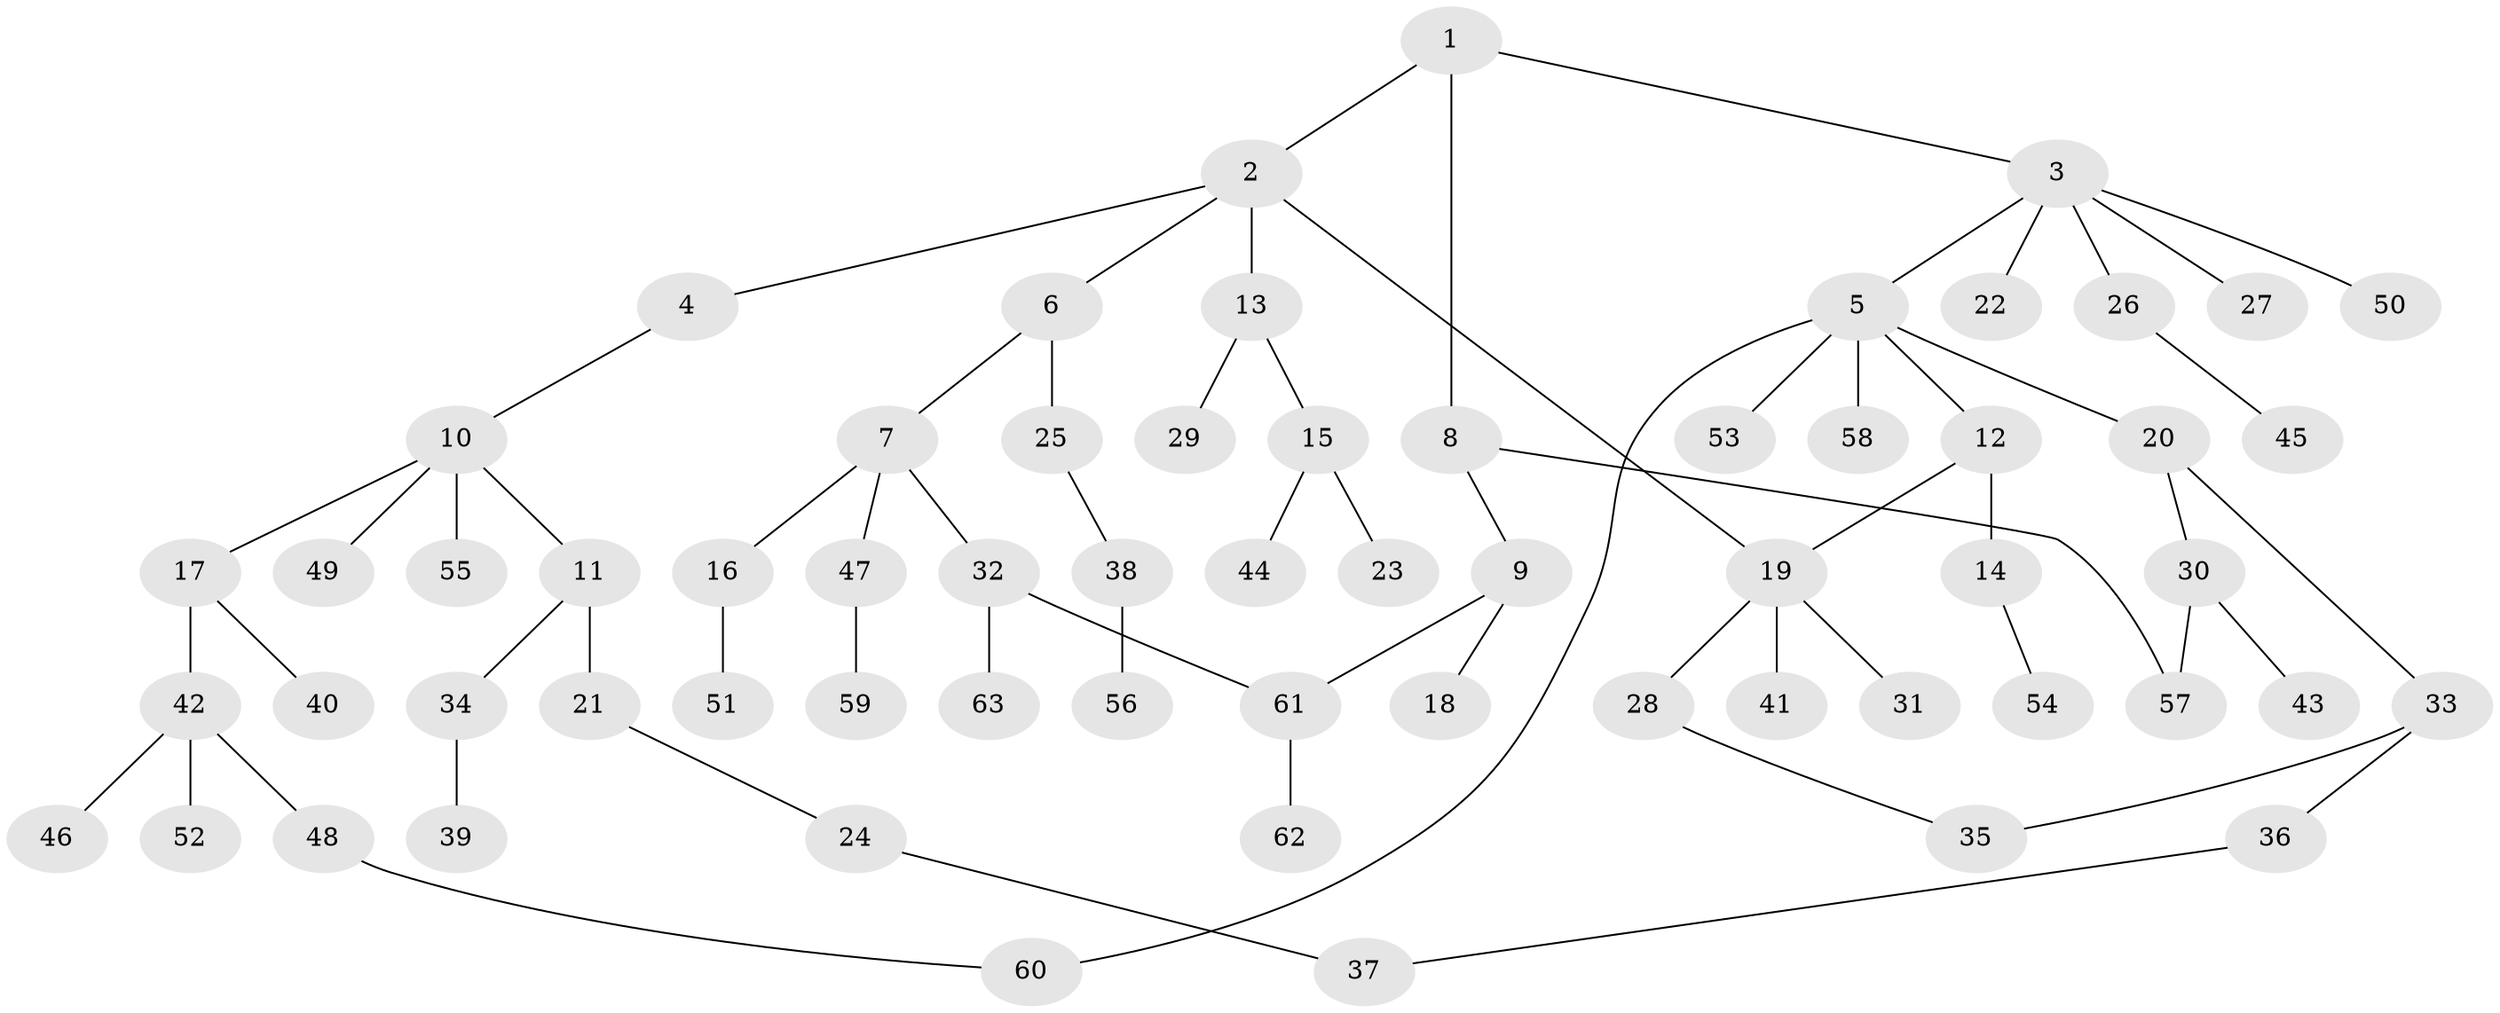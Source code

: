 // coarse degree distribution, {7: 0.045454545454545456, 5: 0.09090909090909091, 6: 0.045454545454545456, 3: 0.18181818181818182, 2: 0.22727272727272727, 1: 0.4090909090909091}
// Generated by graph-tools (version 1.1) at 2025/16/03/04/25 18:16:53]
// undirected, 63 vertices, 68 edges
graph export_dot {
graph [start="1"]
  node [color=gray90,style=filled];
  1;
  2;
  3;
  4;
  5;
  6;
  7;
  8;
  9;
  10;
  11;
  12;
  13;
  14;
  15;
  16;
  17;
  18;
  19;
  20;
  21;
  22;
  23;
  24;
  25;
  26;
  27;
  28;
  29;
  30;
  31;
  32;
  33;
  34;
  35;
  36;
  37;
  38;
  39;
  40;
  41;
  42;
  43;
  44;
  45;
  46;
  47;
  48;
  49;
  50;
  51;
  52;
  53;
  54;
  55;
  56;
  57;
  58;
  59;
  60;
  61;
  62;
  63;
  1 -- 2;
  1 -- 3;
  1 -- 8;
  2 -- 4;
  2 -- 6;
  2 -- 13;
  2 -- 19;
  3 -- 5;
  3 -- 22;
  3 -- 26;
  3 -- 27;
  3 -- 50;
  4 -- 10;
  5 -- 12;
  5 -- 20;
  5 -- 53;
  5 -- 58;
  5 -- 60;
  6 -- 7;
  6 -- 25;
  7 -- 16;
  7 -- 32;
  7 -- 47;
  8 -- 9;
  8 -- 57;
  9 -- 18;
  9 -- 61;
  10 -- 11;
  10 -- 17;
  10 -- 49;
  10 -- 55;
  11 -- 21;
  11 -- 34;
  12 -- 14;
  12 -- 19;
  13 -- 15;
  13 -- 29;
  14 -- 54;
  15 -- 23;
  15 -- 44;
  16 -- 51;
  17 -- 40;
  17 -- 42;
  19 -- 28;
  19 -- 31;
  19 -- 41;
  20 -- 30;
  20 -- 33;
  21 -- 24;
  24 -- 37;
  25 -- 38;
  26 -- 45;
  28 -- 35;
  30 -- 43;
  30 -- 57;
  32 -- 63;
  32 -- 61;
  33 -- 36;
  33 -- 35;
  34 -- 39;
  36 -- 37;
  38 -- 56;
  42 -- 46;
  42 -- 48;
  42 -- 52;
  47 -- 59;
  48 -- 60;
  61 -- 62;
}
